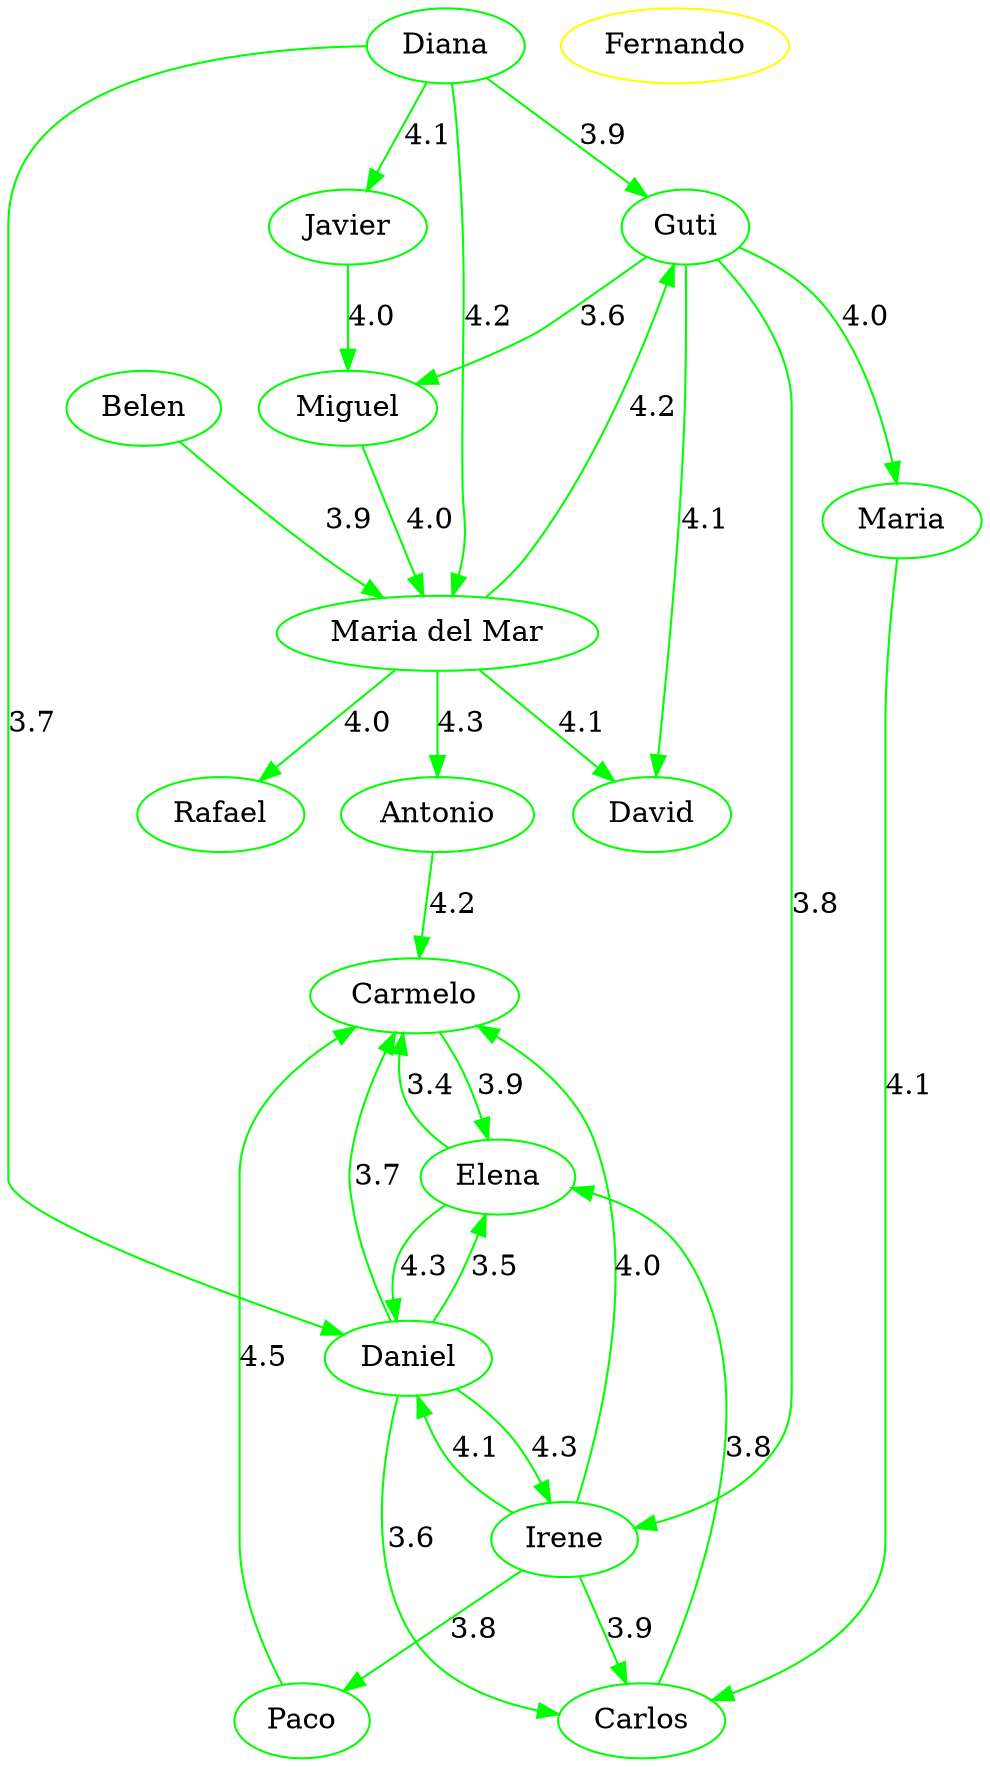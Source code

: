 digraph G {
  1 [ color="green" label="Diana" ];
  2 [ color="green" label="Guti" ];
  3 [ color="green" label="David" ];
  4 [ color="green" label="Miguel" ];
  5 [ color="green" label="Belen" ];
  6 [ color="green" label="Rafael" ];
  7 [ color="green" label="Paco" ];
  8 [ color="green" label="Elena" ];
  9 [ color="yellow" label="Fernando" ];
  10 [ color="green" label="Irene" ];
  11 [ color="green" label="Antonio" ];
  12 [ color="green" label="Maria" ];
  13 [ color="green" label="Carlos" ];
  14 [ color="green" label="Daniel" ];
  15 [ color="green" label="Javier" ];
  16 [ color="green" label="Maria del Mar" ];
  17 [ color="green" label="Carmelo" ];
  1 -> 2 [ color="green" label="3.9" ];
  1 -> 14 [ color="green" label="3.7" ];
  1 -> 15 [ color="green" label="4.1" ];
  1 -> 16 [ color="green" label="4.2" ];
  2 -> 12 [ color="green" label="4.0" ];
  2 -> 3 [ color="green" label="4.1" ];
  2 -> 4 [ color="green" label="3.6" ];
  2 -> 10 [ color="green" label="3.8" ];
  14 -> 8 [ color="green" label="3.5" ];
  14 -> 10 [ color="green" label="4.3" ];
  14 -> 13 [ color="green" label="3.6" ];
  14 -> 17 [ color="green" label="3.7" ];
  16 -> 2 [ color="green" label="4.2" ];
  16 -> 3 [ color="green" label="4.1" ];
  16 -> 6 [ color="green" label="4.0" ];
  16 -> 11 [ color="green" label="4.3" ];
  10 -> 14 [ color="green" label="4.1" ];
  10 -> 13 [ color="green" label="3.9" ];
  10 -> 17 [ color="green" label="4.0" ];
  10 -> 7 [ color="green" label="3.8" ];
  15 -> 4 [ color="green" label="4.0" ];
  4 -> 16 [ color="green" label="4.0" ];
  13 -> 8 [ color="green" label="3.8" ];
  17 -> 8 [ color="green" label="3.9" ];
  5 -> 16 [ color="green" label="3.9" ];
  11 -> 17 [ color="green" label="4.2" ];
  8 -> 14 [ color="green" label="4.3" ];
  7 -> 17 [ color="green" label="4.5" ];
  12 -> 13 [ color="green" label="4.1" ];
  8 -> 17 [ color="green" label="3.4" ];
}
